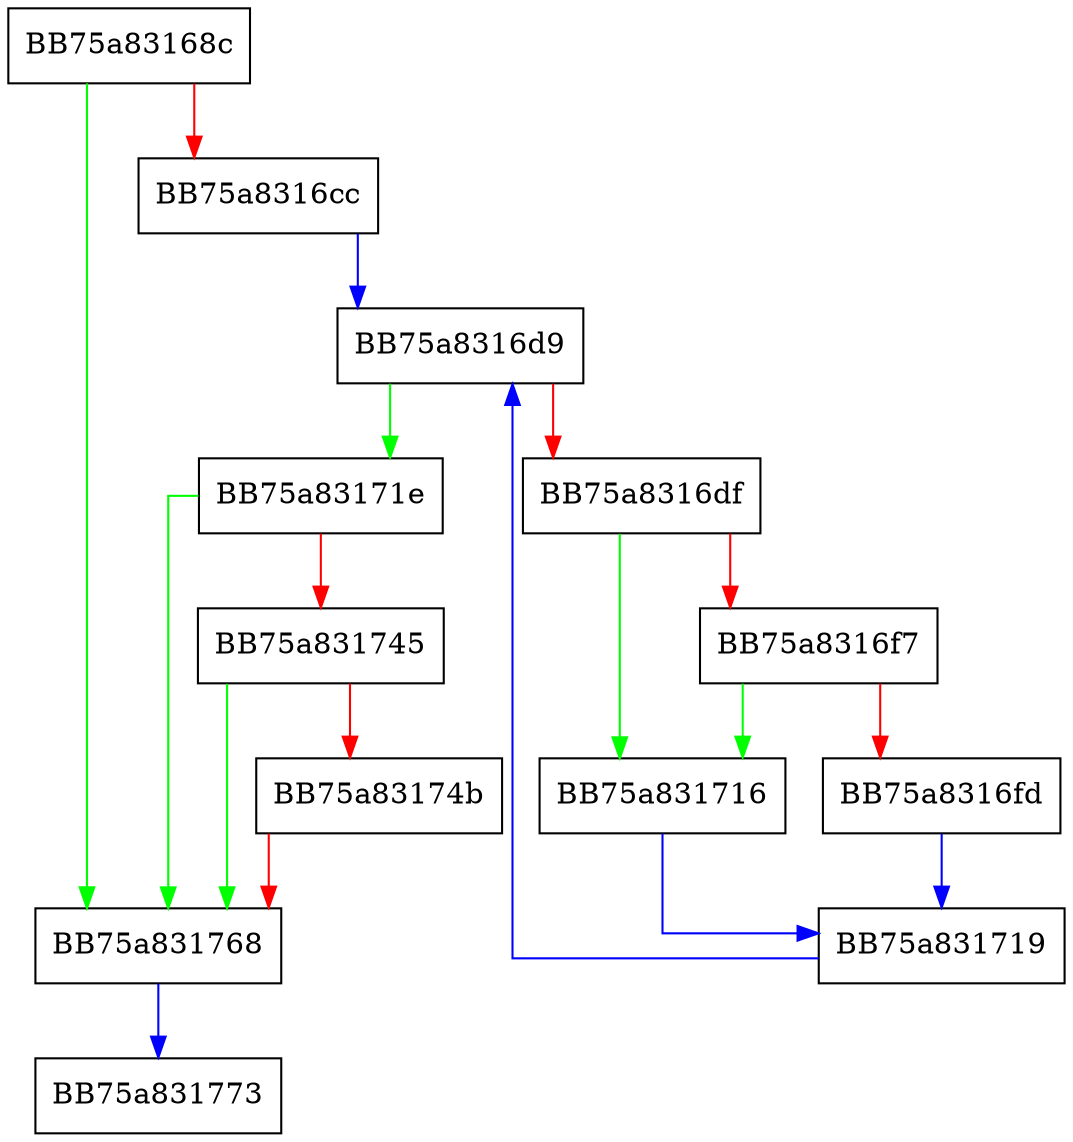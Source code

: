 digraph CollectGarbage {
  node [shape="box"];
  graph [splines=ortho];
  BB75a83168c -> BB75a831768 [color="green"];
  BB75a83168c -> BB75a8316cc [color="red"];
  BB75a8316cc -> BB75a8316d9 [color="blue"];
  BB75a8316d9 -> BB75a83171e [color="green"];
  BB75a8316d9 -> BB75a8316df [color="red"];
  BB75a8316df -> BB75a831716 [color="green"];
  BB75a8316df -> BB75a8316f7 [color="red"];
  BB75a8316f7 -> BB75a831716 [color="green"];
  BB75a8316f7 -> BB75a8316fd [color="red"];
  BB75a8316fd -> BB75a831719 [color="blue"];
  BB75a831716 -> BB75a831719 [color="blue"];
  BB75a831719 -> BB75a8316d9 [color="blue"];
  BB75a83171e -> BB75a831768 [color="green"];
  BB75a83171e -> BB75a831745 [color="red"];
  BB75a831745 -> BB75a831768 [color="green"];
  BB75a831745 -> BB75a83174b [color="red"];
  BB75a83174b -> BB75a831768 [color="red"];
  BB75a831768 -> BB75a831773 [color="blue"];
}